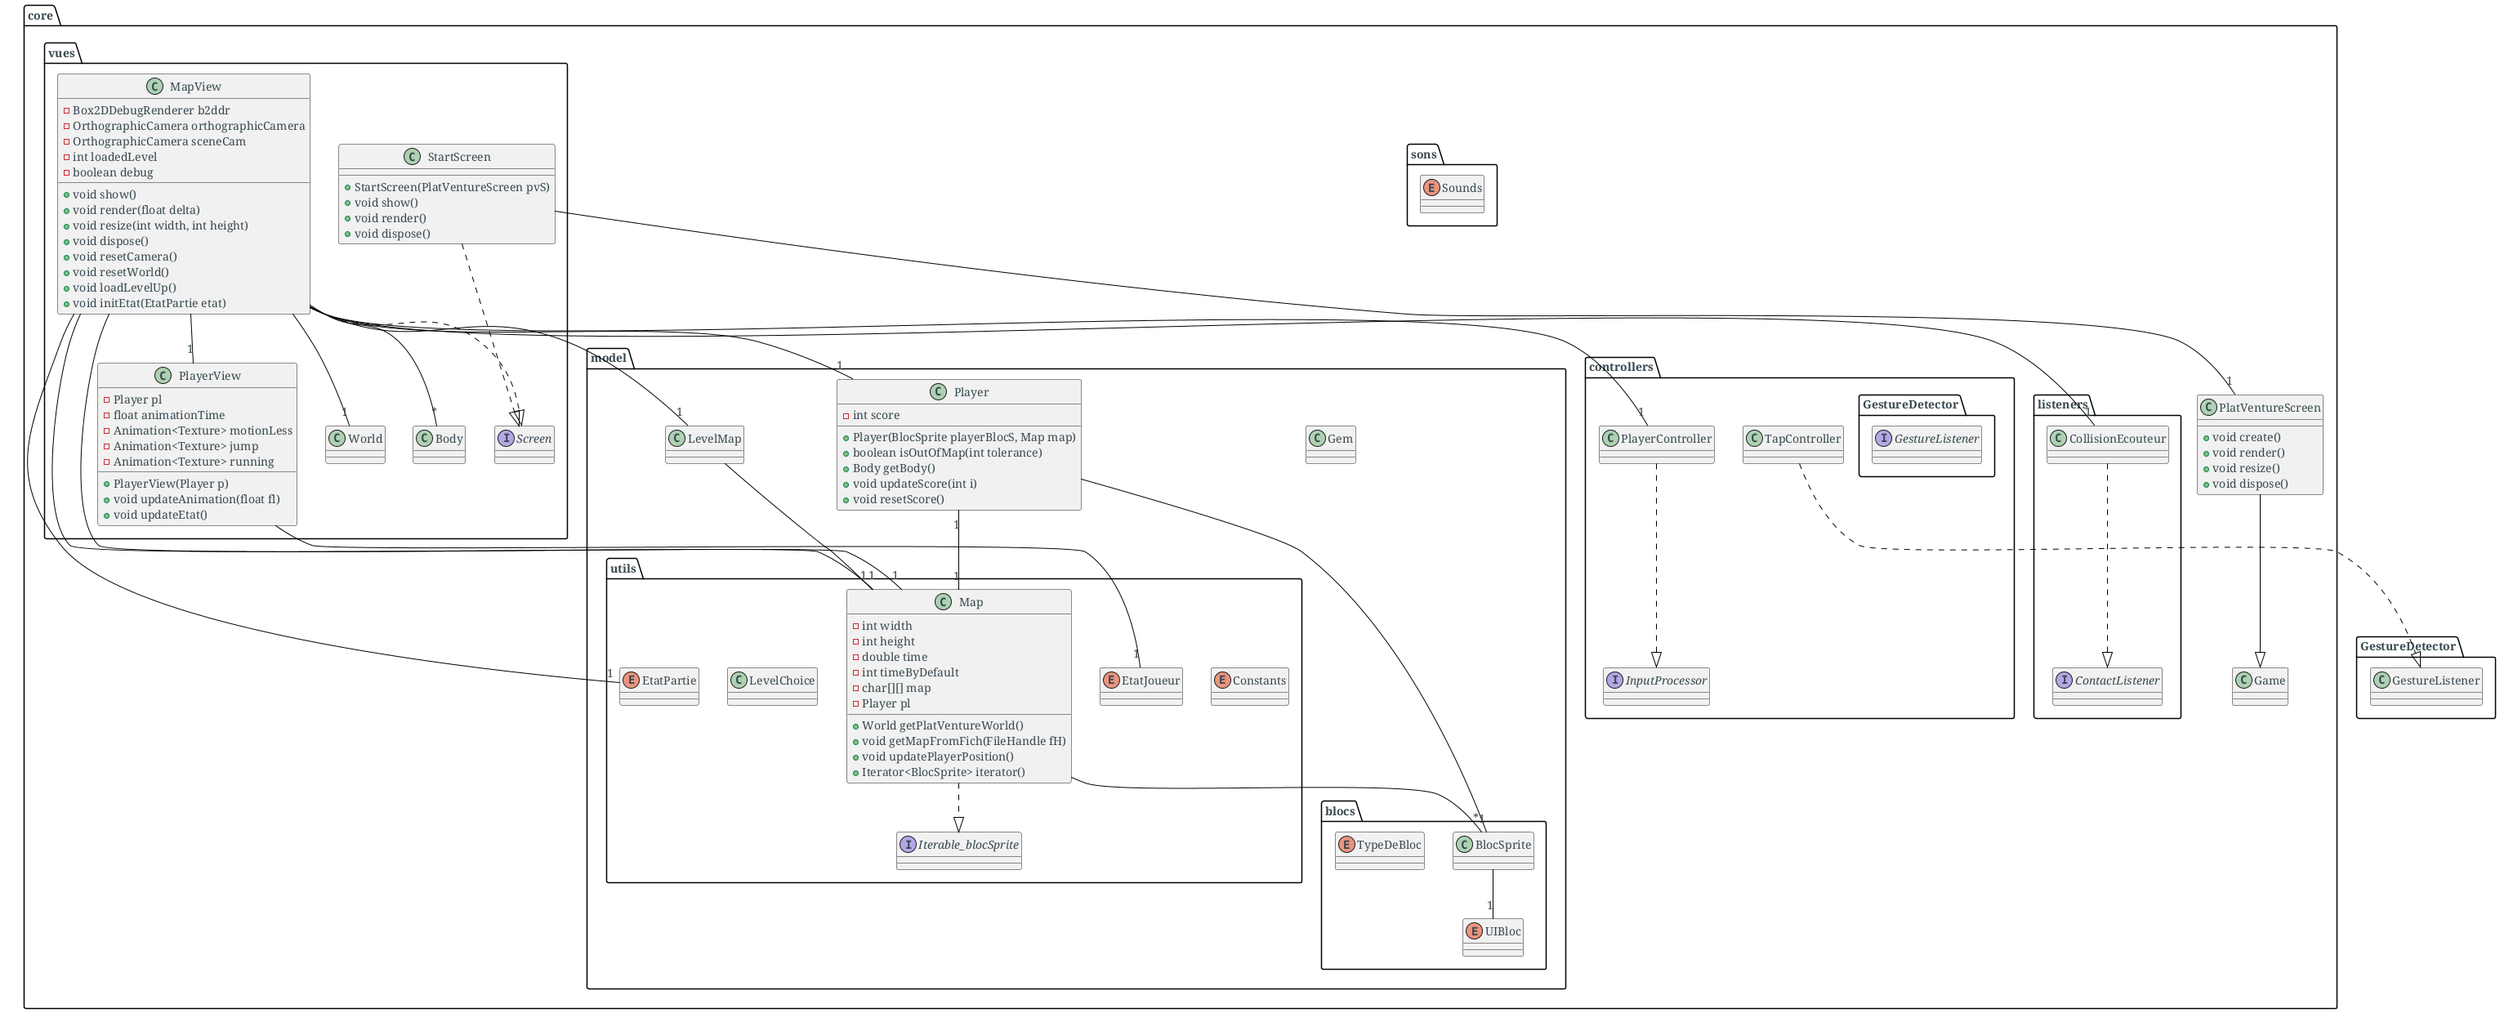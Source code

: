 
@startuml
skinparam backgroundColor #fff
skinparam defaultFontColor #37474f
skinparam defaultFontSize 14
skinparam defaultFontName serif
skinparam controlBackgroundColor #fff
skinparam controlBorderColor #000
skinparam entityBackgroundColor #fff
skinparam entityBorderColor #000
skinparam ArrowColor #000
skinparam sequenceLifeLineBorderColor #000
skinparam sequenceBoxBorderColor #FFF

hide footbox

package core{
  package model{
    package blocs{
      class BlocSprite{

      }
      enum TypeDeBloc{

      }
      enum UIBloc{

      }
    }

    package utils{
      enum Constants{

      }
      enum EtatJoueur{

      }
      enum EtatPartie{

      }
      class LevelChoice{

      }
      class Map{
        - int width
        - int height
        - double time
        - int timeByDefault
        - char[][] map
        - Player pl
        + World getPlatVentureWorld()
        + void getMapFromFich(FileHandle fH)
        + void updatePlayerPosition()
        + Iterator<BlocSprite> iterator()
      }
      interface Iterable_blocSprite{}
    }
    class Gem{

    }
    class LevelMap{

    }
    class Player{
      - int score
      + Player(BlocSprite playerBlocS, Map map)
      + boolean isOutOfMap(int tolerance)
      + Body getBody()
      + void updateScore(int i)
      + void resetScore()
    }


  }
  package sons{
    enum Sounds{

    }
  }

  package vues{
    class MapView{
      - Box2DDebugRenderer b2ddr
      - OrthographicCamera orthographicCamera
      - OrthographicCamera sceneCam
      - int loadedLevel
      - boolean debug
      +void show()
      +void render(float delta)
      +void resize(int width, int height)
      +void dispose()
      +void resetCamera()
      +void resetWorld()
      +void loadLevelUp()
      +void initEtat(EtatPartie etat)
    }
    class PlayerView{
      - Player pl
      - float animationTime
      - Animation<Texture> motionLess
      - Animation<Texture> jump
      - Animation<Texture> running
      + PlayerView(Player p)
      + void updateAnimation(float fl)
      + void updateEtat()

    }
    class StartScreen{
      + StartScreen(PlatVentureScreen pvS)
      +void show()
      +void render()
      +void dispose()
    }
    class World{}
    class Body{}
    interface Screen{}
  }

  class PlatVentureScreen{
    +void create()
    +void render()
    +void resize()
    +void dispose()
  }
  class Game {}
  package controllers{
    class PlayerController{

    }
    interface InputProcessor{

    }
    interface GestureDetector.GestureListener{

    }
    class TapController{

    }
  }
  package listeners{
    class CollisionEcouteur{

    }
    interface ContactListener{

    }
  }
}

PlatVentureScreen --|> Game
StartScreen ..|> Screen
StartScreen " " -- "1" PlatVentureScreen
MapView ..|> Screen
Map ..|> Iterable_blocSprite
TapController ..|> GestureDetector.GestureListener
PlayerController ..|> InputProcessor
CollisionEcouteur ..|> ContactListener
MapView " " -- "1" PlayerView
MapView " " -- "1" EtatPartie
MapView " " -- "1" Map
MapView " " -- "1" World
MapView " " -- "*" Body

MapView " " -- "1" LevelMap
MapView " " -- "1" CollisionEcouteur
MapView " " -- "1" PlayerController
PlayerView " " -- "1" EtatJoueur
MapView " " -- "1" Player
Player "1" -- "1" Map
Player " " -- "1" BlocSprite
LevelMap " " --"1" Map
MapView " " -- "1" Map
Map " " -- "*" BlocSprite
BlocSprite " " -- "1" UIBloc





@enduml
